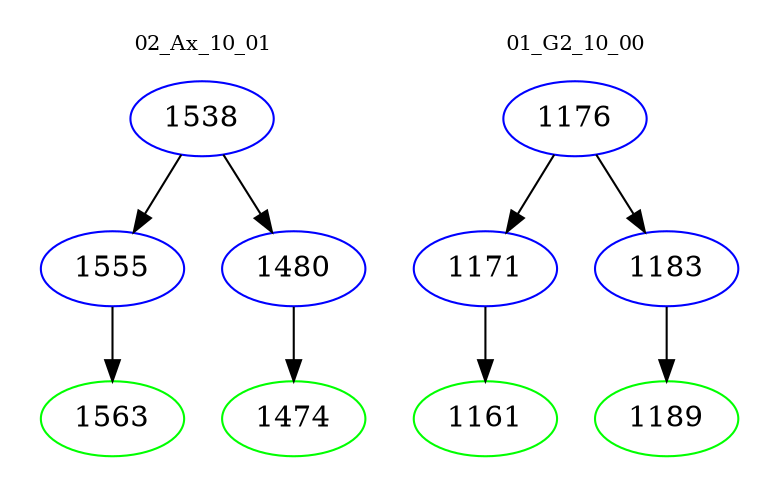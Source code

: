 digraph{
subgraph cluster_0 {
color = white
label = "02_Ax_10_01";
fontsize=10;
T0_1538 [label="1538", color="blue"]
T0_1538 -> T0_1555 [color="black"]
T0_1555 [label="1555", color="blue"]
T0_1555 -> T0_1563 [color="black"]
T0_1563 [label="1563", color="green"]
T0_1538 -> T0_1480 [color="black"]
T0_1480 [label="1480", color="blue"]
T0_1480 -> T0_1474 [color="black"]
T0_1474 [label="1474", color="green"]
}
subgraph cluster_1 {
color = white
label = "01_G2_10_00";
fontsize=10;
T1_1176 [label="1176", color="blue"]
T1_1176 -> T1_1171 [color="black"]
T1_1171 [label="1171", color="blue"]
T1_1171 -> T1_1161 [color="black"]
T1_1161 [label="1161", color="green"]
T1_1176 -> T1_1183 [color="black"]
T1_1183 [label="1183", color="blue"]
T1_1183 -> T1_1189 [color="black"]
T1_1189 [label="1189", color="green"]
}
}

